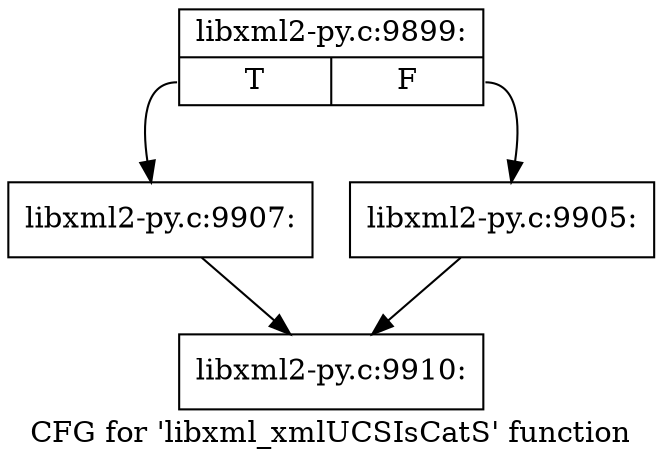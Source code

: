 digraph "CFG for 'libxml_xmlUCSIsCatS' function" {
	label="CFG for 'libxml_xmlUCSIsCatS' function";

	Node0x4575550 [shape=record,label="{libxml2-py.c:9899:|{<s0>T|<s1>F}}"];
	Node0x4575550:s0 -> Node0x4580390;
	Node0x4575550:s1 -> Node0x4580340;
	Node0x4580340 [shape=record,label="{libxml2-py.c:9905:}"];
	Node0x4580340 -> Node0x4575860;
	Node0x4580390 [shape=record,label="{libxml2-py.c:9907:}"];
	Node0x4580390 -> Node0x4575860;
	Node0x4575860 [shape=record,label="{libxml2-py.c:9910:}"];
}
